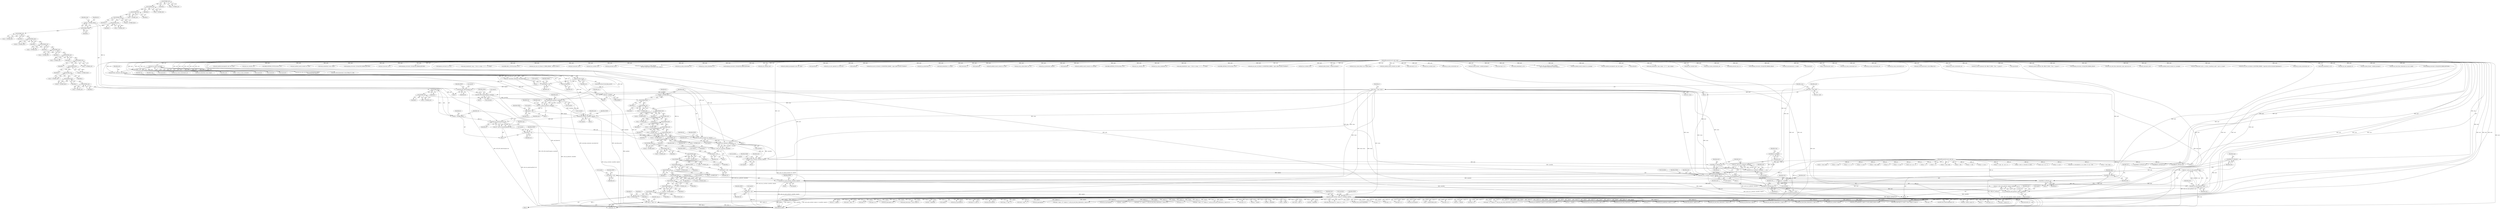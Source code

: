 digraph "0_mruby_1905091634a6a2925c911484434448e568330626@integer" {
"1000759" [label="(Call,*regs_a = regs + a)"];
"1000728" [label="(Call,mrb_const_set(mrb, regs[a+1], syms[bx], regs[a]))"];
"1000709" [label="(Call,ERR_PC_CLR(mrb))"];
"1000701" [label="(Call,mrb_const_get(mrb, regs[a], syms[bx]))"];
"1000696" [label="(Call,ERR_PC_SET(mrb, pc))"];
"1000675" [label="(Call,mrb_vm_const_set(mrb, syms[bx], regs[a]))"];
"1000656" [label="(Call,ERR_PC_CLR(mrb))"];
"1000653" [label="(Call,mrb_vm_const_get(mrb, sym))"];
"1000648" [label="(Call,ERR_PC_SET(mrb, pc))"];
"1000621" [label="(Call,mrb_vm_cv_set(mrb, syms[bx], regs[a]))"];
"1000602" [label="(Call,ERR_PC_CLR(mrb))"];
"1000597" [label="(Call,mrb_vm_cv_get(mrb, syms[bx]))"];
"1000592" [label="(Call,ERR_PC_SET(mrb, pc))"];
"1000571" [label="(Call,mrb_vm_iv_set(mrb, syms[bx], regs[a]))"];
"1000549" [label="(Call,mrb_vm_iv_get(mrb, syms[bx]))"];
"1000528" [label="(Call,mrb_vm_special_set(mrb, bx, regs[a]))"];
"1000508" [label="(Call,mrb_vm_special_get(mrb, bx))"];
"1000485" [label="(Call,mrb_gv_set(mrb, syms[bx], regs[a]))"];
"1000463" [label="(Call,mrb_gv_get(mrb, syms[bx]))"];
"1000367" [label="(Call,mrb_float_value(mrb, mrb_float(val)))"];
"1000260" [label="(Call,mrb_gc_arena_save(mrb))"];
"1000232" [label="(MethodParameterIn,mrb_state *mrb)"];
"1000369" [label="(Call,mrb_float(val))"];
"1000362" [label="(Call,mrb_float_p(val))"];
"1000356" [label="(Call,val = pool[bx])"];
"1000245" [label="(Call,*pool = irep->pool)"];
"1000405" [label="(Call,SET_SYM_VALUE(regs[a], syms[bx]))"];
"1000388" [label="(Call,SET_INT_VALUE(regs[a], bx))"];
"1000371" [label="(Call,regs[a] = val)"];
"1000365" [label="(Call,val = mrb_float_value(mrb, mrb_float(val)))"];
"1000384" [label="(Call,bx = GETARG_sBx(i))"];
"1000386" [label="(Call,GETARG_sBx(i))"];
"1000381" [label="(Call,GETARG_A(i))"];
"1000353" [label="(Call,GETARG_Bx(i))"];
"1000348" [label="(Call,GETARG_A(i))"];
"1000334" [label="(Call,GETARG_B(i))"];
"1000329" [label="(Call,GETARG_A(i))"];
"1000251" [label="(Call,*syms = irep->syms)"];
"1000468" [label="(Call,regs[a] = val)"];
"1000461" [label="(Call,val = mrb_gv_get(mrb, syms[bx]))"];
"1000501" [label="(Call,bx = GETARG_Bx(i))"];
"1000503" [label="(Call,GETARG_Bx(i))"];
"1000498" [label="(Call,GETARG_A(i))"];
"1000483" [label="(Call,GETARG_Bx(i))"];
"1000478" [label="(Call,GETARG_A(i))"];
"1000458" [label="(Call,GETARG_Bx(i))"];
"1000453" [label="(Call,GETARG_A(i))"];
"1000442" [label="(Call,GETARG_A(i))"];
"1000431" [label="(Call,GETARG_A(i))"];
"1000417" [label="(Call,GETARG_A(i))"];
"1000403" [label="(Call,GETARG_Bx(i))"];
"1000398" [label="(Call,GETARG_A(i))"];
"1000524" [label="(Call,bx = GETARG_Bx(i))"];
"1000526" [label="(Call,GETARG_Bx(i))"];
"1000521" [label="(Call,GETARG_A(i))"];
"1000511" [label="(Call,regs[a] = val)"];
"1000506" [label="(Call,val = mrb_vm_special_get(mrb, bx))"];
"1000554" [label="(Call,regs[a] = val)"];
"1000547" [label="(Call,val = mrb_vm_iv_get(mrb, syms[bx]))"];
"1000234" [label="(MethodParameterIn,mrb_code *pc)"];
"1000604" [label="(Call,regs[a] = val)"];
"1000595" [label="(Call,val = mrb_vm_cv_get(mrb, syms[bx]))"];
"1000643" [label="(Call,sym = syms[bx])"];
"1000658" [label="(Call,regs[a] = val)"];
"1000651" [label="(Call,val = mrb_vm_const_get(mrb, sym))"];
"1000711" [label="(Call,regs[a] = val)"];
"1000699" [label="(Call,val = mrb_const_get(mrb, regs[a], syms[bx]))"];
"1000744" [label="(Call,a = GETARG_A(i))"];
"1000746" [label="(Call,GETARG_A(i))"];
"1000726" [label="(Call,GETARG_Bx(i))"];
"1000721" [label="(Call,GETARG_A(i))"];
"1000694" [label="(Call,GETARG_Bx(i))"];
"1000689" [label="(Call,GETARG_A(i))"];
"1000673" [label="(Call,GETARG_Bx(i))"];
"1000668" [label="(Call,GETARG_A(i))"];
"1000640" [label="(Call,GETARG_Bx(i))"];
"1000635" [label="(Call,GETARG_A(i))"];
"1000619" [label="(Call,GETARG_Bx(i))"];
"1000614" [label="(Call,GETARG_A(i))"];
"1000589" [label="(Call,GETARG_Bx(i))"];
"1000584" [label="(Call,GETARG_A(i))"];
"1000569" [label="(Call,GETARG_Bx(i))"];
"1000564" [label="(Call,GETARG_A(i))"];
"1000544" [label="(Call,GETARG_Bx(i))"];
"1000539" [label="(Call,GETARG_A(i))"];
"1000465" [label="(Call,syms[bx])"];
"1000629" [label="(Identifier,NEXT)"];
"1004593" [label="(Call,mrb_method_missing(mrb, mid, recv, args))"];
"1000443" [label="(Identifier,i)"];
"1000597" [label="(Call,mrb_vm_cv_get(mrb, syms[bx]))"];
"1000745" [label="(Identifier,a)"];
"1001053" [label="(Call,mrb_exc_set(mrb, exc))"];
"1000367" [label="(Call,mrb_float_value(mrb, mrb_float(val)))"];
"1000458" [label="(Call,GETARG_Bx(i))"];
"1002627" [label="(Call,MRB_METHOD_CFUNC(m)(mrb, recv))"];
"1000386" [label="(Call,GETARG_sBx(i))"];
"1002425" [label="(Call,mrb_method_search_vm(mrb, &c, mid))"];
"1004754" [label="(Call,stack_extend(mrb, irep->nregs))"];
"1000335" [label="(Identifier,i)"];
"1000604" [label="(Call,regs[a] = val)"];
"1003941" [label="(Call,localjump_error(mrb, LOCALJUMP_ERROR_RETURN))"];
"1001560" [label="(Call,mrb_class(mrb, recv))"];
"1000442" [label="(Call,GETARG_A(i))"];
"1000510" [label="(Identifier,bx)"];
"1000690" [label="(Identifier,i)"];
"1000472" [label="(Identifier,val)"];
"1003974" [label="(Call,localjump_error(mrb, LOCALJUMP_ERROR_RETURN))"];
"1000375" [label="(Identifier,val)"];
"1000548" [label="(Identifier,val)"];
"1000405" [label="(Call,SET_SYM_VALUE(regs[a], syms[bx]))"];
"1003749" [label="(Call,mrb_write_barrier(mrb, (struct RBasic*)c->fib))"];
"1003170" [label="(Call,argnum_error(mrb, m1+m2))"];
"1002464" [label="(Call,(argc < 0) ? regs[a+1] : mrb_ary_new_from_values(mrb, n, regs+a+1))"];
"1002574" [label="(Call,pc + 1)"];
"1000456" [label="(Call,bx = GETARG_Bx(i))"];
"1001954" [label="(Call,stack_extend(mrb, (argc < 0 && ci->nregs < 3) ? 3 : ci->nregs))"];
"1002056" [label="(Call,MRB_PROC_CFUNC(m)(mrb, recv))"];
"1000664" [label="(Block,)"];
"1000683" [label="(Identifier,NEXT)"];
"1000470" [label="(Identifier,regs)"];
"1000594" [label="(Identifier,pc)"];
"1004023" [label="(Call,mrb_exc_new_str_lit(mrb, E_FIBER_ERROR, \"double resume\"))"];
"1000361" [label="(ControlStructure,if (mrb_float_p(val)))"];
"1000526" [label="(Call,GETARG_Bx(i))"];
"1002447" [label="(Call,mrb_class(mrb, recv))"];
"1002360" [label="(Call,recv = regs[0])"];
"1000592" [label="(Call,ERR_PC_SET(mrb, pc))"];
"1000253" [label="(Call,irep->syms)"];
"1000429" [label="(Call,a = GETARG_A(i))"];
"1000699" [label="(Call,val = mrb_const_get(mrb, regs[a], syms[bx]))"];
"1000485" [label="(Call,mrb_gv_set(mrb, syms[bx], regs[a]))"];
"1003076" [label="(Call,regs+1)"];
"1000259" [label="(Identifier,ai)"];
"1002326" [label="(Call,mrb_exc_set(mrb, exc))"];
"1001724" [label="(Call,pc + 1)"];
"1000387" [label="(Identifier,i)"];
"1003916" [label="(Call,top_proc(mrb, proc))"];
"1002375" [label="(Call,mrb_exc_new_str_lit(mrb, E_TYPE_ERROR,\n                                            \"self has wrong type to call super in this context\"))"];
"1000635" [label="(Call,GETARG_A(i))"];
"1000656" [label="(Call,ERR_PC_CLR(mrb))"];
"1004492" [label="(Call,mrb_gc_arena_restore(mrb, ai))"];
"1000412" [label="(Identifier,NEXT)"];
"1000396" [label="(Call,a = GETARG_A(i))"];
"1000334" [label="(Call,GETARG_B(i))"];
"1000549" [label="(Call,mrb_vm_iv_get(mrb, syms[bx]))"];
"1002062" [label="(Call,mrb_gc_arena_shrink(mrb, ai))"];
"1000459" [label="(Identifier,i)"];
"1003127" [label="(Call,mrb_gc_protect(mrb, regs[1]))"];
"1000761" [label="(Call,regs + a)"];
"1000636" [label="(Identifier,i)"];
"1000709" [label="(Call,ERR_PC_CLR(mrb))"];
"1003999" [label="(Call,localjump_error(mrb, LOCALJUMP_ERROR_RETURN))"];
"1002356" [label="(Call,mrb_exc_set(mrb, exc))"];
"1000750" [label="(Identifier,b)"];
"1001680" [label="(Call,mrb_ary_unshift(mrb, regs[a+1], mrb_symbol_value(mid)))"];
"1002484" [label="(Call,mrb_method_missing(mrb, mid, recv, args))"];
"1000746" [label="(Call,GETARG_A(i))"];
"1000695" [label="(Identifier,i)"];
"1000377" [label="(Block,)"];
"1000344" [label="(Block,)"];
"1000234" [label="(MethodParameterIn,mrb_code *pc)"];
"1000531" [label="(Call,regs[a])"];
"1000687" [label="(Call,a = GETARG_A(i))"];
"1000666" [label="(Call,a = GETARG_A(i))"];
"1002207" [label="(Call,stack_clear(regs+ci->argc+2, irep->nregs-ci->argc-2))"];
"1004815" [label="(Call,regs + 1)"];
"1000490" [label="(Call,regs[a])"];
"1003247" [label="(Call,SET_NIL_VALUE(regs[argc+1]))"];
"1000494" [label="(Block,)"];
"1000346" [label="(Call,a = GETARG_A(i))"];
"1000502" [label="(Identifier,bx)"];
"1000617" [label="(Call,bx = GETARG_Bx(i))"];
"1002549" [label="(Call,cipush(mrb))"];
"1000394" [label="(Block,)"];
"1002960" [label="(Call,mrb_ary_new_capa(mrb, m1+len+m2))"];
"1004040" [label="(Call,ecall(mrb))"];
"1002857" [label="(Call,mrb_exc_new_str_lit(mrb, E_NOMETHOD_ERROR, \"super called outside of method\"))"];
"1003884" [label="(Call,mrb_gc_protect(mrb, v))"];
"1000696" [label="(Call,ERR_PC_SET(mrb, pc))"];
"1000599" [label="(Call,syms[bx])"];
"1000598" [label="(Identifier,mrb)"];
"1003559" [label="(Call,blk = regs[ci->argc+1])"];
"1002782" [label="(Call,pc = irep->iseq)"];
"1000469" [label="(Call,regs[a])"];
"1000454" [label="(Identifier,i)"];
"1000648" [label="(Call,ERR_PC_SET(mrb, pc))"];
"1000354" [label="(Identifier,i)"];
"1000622" [label="(Identifier,mrb)"];
"1000981" [label="(Call,pc + sbx)"];
"1000871" [label="(Call,pc += sbx)"];
"1000735" [label="(Call,syms[bx])"];
"1000501" [label="(Call,bx = GETARG_Bx(i))"];
"1002167" [label="(Call,stack_extend(mrb, ci->nregs))"];
"1000674" [label="(Identifier,i)"];
"1000717" [label="(Block,)"];
"1000528" [label="(Call,mrb_vm_special_set(mrb, bx, regs[a]))"];
"1000812" [label="(Call,uvenv(mrb, c))"];
"1000556" [label="(Identifier,regs)"];
"1000702" [label="(Identifier,mrb)"];
"1004440" [label="(Call,pc = ci->pc)"];
"1000353" [label="(Call,GETARG_Bx(i))"];
"1000462" [label="(Identifier,val)"];
"1003347" [label="(Call,pc += argc - m1 - m2 + 1)"];
"1000576" [label="(Call,regs[a])"];
"1000651" [label="(Call,val = mrb_vm_const_get(mrb, sym))"];
"1000727" [label="(Identifier,i)"];
"1000463" [label="(Call,mrb_gv_get(mrb, syms[bx]))"];
"1000406" [label="(Call,regs[a])"];
"1000663" [label="(Identifier,NEXT)"];
"1000484" [label="(Identifier,i)"];
"1000357" [label="(Identifier,val)"];
"1000567" [label="(Call,bx = GETARG_Bx(i))"];
"1000473" [label="(Identifier,NEXT)"];
"1000747" [label="(Identifier,i)"];
"1000519" [label="(Call,a = GETARG_A(i))"];
"1002724" [label="(Call,cipop(mrb))"];
"1000362" [label="(Call,mrb_float_p(val))"];
"1003854" [label="(Call,pc = mrb->c->rescue[--ci->ridx])"];
"1000612" [label="(Call,a = GETARG_A(i))"];
"1000246" [label="(Identifier,pool)"];
"1000404" [label="(Identifier,i)"];
"1000570" [label="(Identifier,i)"];
"1000258" [label="(Call,ai = mrb_gc_arena_save(mrb))"];
"1000330" [label="(Identifier,i)"];
"1000496" [label="(Call,a = GETARG_A(i))"];
"1001623" [label="(Call,regs+a+1)"];
"1000517" [label="(Block,)"];
"1004534" [label="(Call,mrb_method_search_vm(mrb, &c, mid))"];
"1000542" [label="(Call,bx = GETARG_Bx(i))"];
"1001066" [label="(Call,mrb_obj_is_kind_of(mrb, exc, ec))"];
"1001720" [label="(Call,ci->pc = pc + 1)"];
"1003191" [label="(Call,mrb_gc_protect(mrb, argv[0]))"];
"1000261" [label="(Identifier,mrb)"];
"1004092" [label="(Call,mrb_exc_new_str_lit(mrb, E_LOCALJUMP_ERROR,\n                                      \"break from proc-closure\"))"];
"1000537" [label="(Call,a = GETARG_A(i))"];
"1000550" [label="(Identifier,mrb)"];
"1000415" [label="(Call,a = GETARG_A(i))"];
"1004571" [label="(Call,args = regs[a+1])"];
"1000384" [label="(Call,bx = GETARG_sBx(i))"];
"1001917" [label="(Call,cipop(mrb))"];
"1000741" [label="(Identifier,NEXT)"];
"1000235" [label="(Block,)"];
"1001582" [label="(Call,mrb_method_search_vm(mrb, &c, missing))"];
"1000530" [label="(Identifier,bx)"];
"1000232" [label="(MethodParameterIn,mrb_state *mrb)"];
"1000713" [label="(Identifier,regs)"];
"1002520" [label="(Call,regs+a+1)"];
"1000451" [label="(Call,a = GETARG_A(i))"];
"1001508" [label="(Call,recv = regs[a])"];
"1004693" [label="(Call,MRB_METHOD_CFUNC(m)(mrb, recv))"];
"1000655" [label="(Identifier,sym)"];
"1002861" [label="(Call,mrb_exc_set(mrb, exc))"];
"1000440" [label="(Call,a = GETARG_A(i))"];
"1001784" [label="(Call,mrb_gc_arena_shrink(mrb, ai))"];
"1002766" [label="(Call,stack_extend(mrb, (argc < 0 && ci->nregs < 3) ? 3 : ci->nregs))"];
"1000535" [label="(Block,)"];
"1001778" [label="(Call,MRB_METHOD_FUNC(m)(mrb, recv))"];
"1000499" [label="(Identifier,i)"];
"1000719" [label="(Call,a = GETARG_A(i))"];
"1000641" [label="(Identifier,i)"];
"1002093" [label="(Call,pc = ci->pc)"];
"1004813" [label="(Call,stack = regs + 1)"];
"1000558" [label="(Identifier,val)"];
"1000966" [label="(Call,mrb->c->rescue[mrb->c->ci->ridx++] = pc + sbx)"];
"1000728" [label="(Call,mrb_const_set(mrb, regs[a+1], syms[bx], regs[a]))"];
"1000569" [label="(Call,GETARG_Bx(i))"];
"1002322" [label="(Call,mrb_exc_new_str_lit(mrb, E_NOMETHOD_ERROR, \"super called outside of method\"))"];
"1000644" [label="(Identifier,sym)"];
"1002187" [label="(Call,regs+3)"];
"1002379" [label="(Call,mrb_exc_set(mrb, exc))"];
"1002437" [label="(Call,mrb_intern_lit(mrb, \"method_missing\"))"];
"1002517" [label="(Call,mrb_ary_new_from_values(mrb, n, regs+a+1))"];
"1004350" [label="(Call,cipop(mrb))"];
"1002367" [label="(Call,mrb_obj_is_kind_of(mrb, recv, target_class))"];
"1000587" [label="(Call,bx = GETARG_Bx(i))"];
"1000468" [label="(Call,regs[a] = val)"];
"1001565" [label="(Call,mrb_method_search_vm(mrb, &c, mid))"];
"1000363" [label="(Identifier,val)"];
"1000658" [label="(Call,regs[a] = val)"];
"1000614" [label="(Call,GETARG_A(i))"];
"1002879" [label="(Call,uvenv(mrb, lv-1))"];
"1000351" [label="(Call,bx = GETARG_Bx(i))"];
"1000654" [label="(Identifier,mrb)"];
"1000516" [label="(Identifier,NEXT)"];
"1004419" [label="(Call,cipop(mrb))"];
"1004323" [label="(Call,cipop(mrb))"];
"1000401" [label="(Call,bx = GETARG_Bx(i))"];
"1000562" [label="(Call,a = GETARG_A(i))"];
"1004027" [label="(Call,mrb_exc_set(mrb, exc))"];
"1000512" [label="(Call,regs[a])"];
"1000759" [label="(Call,*regs_a = regs + a)"];
"1000766" [label="(Identifier,e)"];
"1004705" [label="(Call,mrb_gc_arena_restore(mrb, ai))"];
"1000464" [label="(Identifier,mrb)"];
"1000580" [label="(Block,)"];
"1001661" [label="(Call,mrb_ary_new_from_values(mrb, n, regs+a+1))"];
"1000653" [label="(Call,mrb_vm_const_get(mrb, sym))"];
"1000589" [label="(Call,GETARG_Bx(i))"];
"1000584" [label="(Call,GETARG_A(i))"];
"1000389" [label="(Call,regs[a])"];
"1000608" [label="(Identifier,val)"];
"1000724" [label="(Call,bx = GETARG_Bx(i))"];
"1000390" [label="(Identifier,regs)"];
"1000251" [label="(Call,*syms = irep->syms)"];
"1000508" [label="(Call,mrb_vm_special_get(mrb, bx))"];
"1001577" [label="(Call,mrb_intern_lit(mrb, \"method_missing\"))"];
"1000559" [label="(Identifier,NEXT)"];
"1004585" [label="(Call,regs+a+1)"];
"1004823" [label="(Call,uvenv(mrb, lv-1))"];
"1004905" [label="(Call,mrb_type(regs[a+1]))"];
"1002186" [label="(Call,stack_clear(regs+3, irep->nregs-3))"];
"1000698" [label="(Identifier,pc)"];
"1000551" [label="(Call,syms[bx])"];
"1000504" [label="(Identifier,i)"];
"1000398" [label="(Call,GETARG_A(i))"];
"1002383" [label="(Call,blk = regs[bidx])"];
"1001650" [label="(Call,stack_extend(mrb, a+3))"];
"1001049" [label="(Call,mrb_exc_new_str_lit(mrb, E_TYPE_ERROR,\n                  \"class or module required for rescue clause\"))"];
"1000481" [label="(Call,bx = GETARG_Bx(i))"];
"1000697" [label="(Identifier,mrb)"];
"1000403" [label="(Call,GETARG_Bx(i))"];
"1000527" [label="(Identifier,i)"];
"1000660" [label="(Identifier,regs)"];
"1000388" [label="(Call,SET_INT_VALUE(regs[a], bx))"];
"1000668" [label="(Call,GETARG_A(i))"];
"1000645" [label="(Call,syms[bx])"];
"1000573" [label="(Call,syms[bx])"];
"1000507" [label="(Identifier,val)"];
"1004590" [label="(Call,ERR_PC_SET(mrb, pc))"];
"1004556" [label="(Call,mrb_method_search_vm(mrb, &c, missing))"];
"1000544" [label="(Call,GETARG_Bx(i))"];
"1000760" [label="(Identifier,regs_a)"];
"1002238" [label="(Call,pc = irep->iseq)"];
"1001631" [label="(Call,mrb_method_missing(mrb, mid, recv, args))"];
"1000630" [label="(Block,)"];
"1000738" [label="(Call,regs[a])"];
"1000547" [label="(Call,val = mrb_vm_iv_get(mrb, syms[bx]))"];
"1003113" [label="(Call,mrb_ary_ptr(regs[1]))"];
"1000364" [label="(Block,)"];
"1003519" [label="(Call,ecall(mrb))"];
"1003849" [label="(Call,stack_extend(mrb, irep->nregs))"];
"1002208" [label="(Call,regs+ci->argc+2)"];
"1000432" [label="(Identifier,i)"];
"1000332" [label="(Call,b = GETARG_B(i))"];
"1000260" [label="(Call,mrb_gc_arena_save(mrb))"];
"1000371" [label="(Call,regs[a] = val)"];
"1000889" [label="(Call,mrb_test(regs[a]))"];
"1000819" [label="(Call,*regs_a = regs + a)"];
"1000751" [label="(Call,GETARG_B(i))"];
"1000700" [label="(Identifier,val)"];
"1000596" [label="(Identifier,val)"];
"1000366" [label="(Identifier,val)"];
"1000329" [label="(Call,GETARG_A(i))"];
"1001107" [label="(Call,mrb_exc_set(mrb, regs[a]))"];
"1004740" [label="(Call,stack_extend(mrb, (irep->nregs < 3) ? 3 : irep->nregs))"];
"1000850" [label="(Call,pc += sbx)"];
"1004606" [label="(Call,mrb_ary_unshift(mrb, regs[a+1], sym))"];
"1000565" [label="(Identifier,i)"];
"1004096" [label="(Call,mrb_exc_set(mrb, exc))"];
"1000726" [label="(Call,GETARG_Bx(i))"];
"1000595" [label="(Call,val = mrb_vm_cv_get(mrb, syms[bx]))"];
"1000554" [label="(Call,regs[a] = val)"];
"1000659" [label="(Call,regs[a])"];
"1000715" [label="(Identifier,val)"];
"1002869" [label="(Call,stack = regs + 1)"];
"1000376" [label="(Identifier,NEXT)"];
"1001781" [label="(Call,mrb_gc_arena_restore(mrb, ai))"];
"1000382" [label="(Identifier,i)"];
"1004901" [label="(Call,mrb_type(regs[a]))"];
"1000742" [label="(Block,)"];
"1004227" [label="(Call,break_new(mrb, proc, v))"];
"1000511" [label="(Call,regs[a] = val)"];
"1002462" [label="(Call,args = (argc < 0) ? regs[a+1] : mrb_ary_new_from_values(mrb, n, regs+a+1))"];
"1000474" [label="(Block,)"];
"1000393" [label="(Identifier,NEXT)"];
"1000643" [label="(Call,sym = syms[bx])"];
"1000379" [label="(Call,a = GETARG_A(i))"];
"1002969" [label="(Call,mrb_ary_ptr(regs[a]))"];
"1000476" [label="(Call,a = GETARG_A(i))"];
"1000585" [label="(Identifier,i)"];
"1004874" [label="(Call,localjump_error(mrb, LOCALJUMP_ERROR_YIELD))"];
"1004456" [label="(Call,mrb_sym2name(mrb, ci->mid))"];
"1000525" [label="(Identifier,bx)"];
"1002098" [label="(Call,cipop(mrb))"];
"1000521" [label="(Call,GETARG_A(i))"];
"1000606" [label="(Identifier,regs)"];
"1003552" [label="(Call,blk = regs[2])"];
"1005666" [label="(MethodReturn,RET)"];
"1001601" [label="(Call,mrb_obj_eq(mrb, regs[0], recv))"];
"1000478" [label="(Call,GETARG_A(i))"];
"1000431" [label="(Call,GETARG_A(i))"];
"1001611" [label="(Call,(argc < 0) ? regs[a+1] : mrb_ary_new_from_values(mrb, n, regs+a+1))"];
"1000650" [label="(Identifier,pc)"];
"1001970" [label="(Call,pc = irep->iseq)"];
"1000349" [label="(Identifier,i)"];
"1004622" [label="(Call,regs+a+1)"];
"1000479" [label="(Identifier,i)"];
"1000545" [label="(Identifier,i)"];
"1000365" [label="(Call,val = mrb_float_value(mrb, mrb_float(val)))"];
"1001609" [label="(Call,args = (argc < 0) ? regs[a+1] : mrb_ary_new_from_values(mrb, n, regs+a+1))"];
"1001771" [label="(Call,p->body.func(mrb, recv))"];
"1000602" [label="(Call,ERR_PC_CLR(mrb))"];
"1000684" [label="(Block,)"];
"1000529" [label="(Identifier,mrb)"];
"1000610" [label="(Block,)"];
"1000372" [label="(Call,regs[a])"];
"1000368" [label="(Identifier,mrb)"];
"1000712" [label="(Call,regs[a])"];
"1002059" [label="(Call,mrb_gc_arena_restore(mrb, ai))"];
"1000640" [label="(Call,GETARG_Bx(i))"];
"1000453" [label="(Call,GETARG_A(i))"];
"1000621" [label="(Call,mrb_vm_cv_set(mrb, syms[bx], regs[a]))"];
"1000487" [label="(Call,syms[bx])"];
"1000515" [label="(Identifier,val)"];
"1000593" [label="(Identifier,mrb)"];
"1003033" [label="(Call,mrb_gc_arena_restore(mrb, ai))"];
"1004430" [label="(Call,mrb_gc_arena_restore(mrb, ai))"];
"1000358" [label="(Call,pool[bx])"];
"1002476" [label="(Call,regs+a+1)"];
"1000894" [label="(Call,pc += sbx)"];
"1001020" [label="(Call,exc = regs[a])"];
"1000701" [label="(Call,mrb_const_get(mrb, regs[a], syms[bx]))"];
"1002473" [label="(Call,mrb_ary_new_from_values(mrb, n, regs+a+1))"];
"1000673" [label="(Call,GETARG_Bx(i))"];
"1000838" [label="(Call,mrb_write_barrier(mrb, (struct RBasic*)e))"];
"1003455" [label="(Call,pc += o + 1)"];
"1000652" [label="(Identifier,val)"];
"1000657" [label="(Identifier,mrb)"];
"1000385" [label="(Identifier,bx)"];
"1000694" [label="(Call,GETARG_Bx(i))"];
"1001628" [label="(Call,ERR_PC_SET(mrb, pc))"];
"1001530" [label="(Call,blk = regs[bidx])"];
"1001620" [label="(Call,mrb_ary_new_from_values(mrb, n, regs+a+1))"];
"1002630" [label="(Call,mrb_gc_arena_restore(mrb, ai))"];
"1000722" [label="(Identifier,i)"];
"1000744" [label="(Call,a = GETARG_A(i))"];
"1000252" [label="(Identifier,syms)"];
"1001031" [label="(Call,e = regs[b])"];
"1000706" [label="(Call,syms[bx])"];
"1000623" [label="(Call,syms[bx])"];
"1000399" [label="(Identifier,i)"];
"1000503" [label="(Call,GETARG_Bx(i))"];
"1000417" [label="(Call,GETARG_A(i))"];
"1000369" [label="(Call,mrb_float(val))"];
"1002400" [label="(Call,mrb_convert_type(mrb, blk, MRB_TT_PROC, \"Proc\", \"to_proc\"))"];
"1000609" [label="(Identifier,NEXT)"];
"1000689" [label="(Call,GETARG_A(i))"];
"1000615" [label="(Identifier,i)"];
"1000710" [label="(Identifier,mrb)"];
"1002481" [label="(Call,ERR_PC_SET(mrb, pc))"];
"1000498" [label="(Call,GETARG_A(i))"];
"1000675" [label="(Call,mrb_vm_const_set(mrb, syms[bx], regs[a]))"];
"1003074" [label="(Call,*argv = regs+1)"];
"1000676" [label="(Identifier,mrb)"];
"1001694" [label="(Call,cipush(mrb))"];
"1002719" [label="(Call,pc = ci->pc)"];
"1000506" [label="(Call,val = mrb_vm_special_get(mrb, bx))"];
"1001523" [label="(Call,blk = regs[bidx])"];
"1000486" [label="(Identifier,mrb)"];
"1004759" [label="(Call,pc = irep->iseq)"];
"1000662" [label="(Identifier,val)"];
"1000560" [label="(Block,)"];
"1004616" [label="(Call,value_move(regs+a+2, regs+a+1, ++n))"];
"1000649" [label="(Identifier,mrb)"];
"1000564" [label="(Call,GETARG_A(i))"];
"1000669" [label="(Identifier,i)"];
"1004582" [label="(Call,mrb_ary_new_from_values(mrb, n, regs+a+1))"];
"1000671" [label="(Call,bx = GETARG_Bx(i))"];
"1000524" [label="(Call,bx = GETARG_Bx(i))"];
"1001519" [label="(Call,SET_NIL_VALUE(regs[bidx]))"];
"1000513" [label="(Identifier,regs)"];
"1000381" [label="(Call,GETARG_A(i))"];
"1000677" [label="(Call,syms[bx])"];
"1001547" [label="(Call,mrb_convert_type(mrb, blk, MRB_TT_PROC, \"Proc\", \"to_proc\"))"];
"1004853" [label="(Call,localjump_error(mrb, LOCALJUMP_ERROR_YIELD))"];
"1000327" [label="(Call,a = GETARG_A(i))"];
"1000418" [label="(Identifier,i)"];
"1003404" [label="(Call,mrb_ary_new_from_values(mrb, rnum, argv+m1+o))"];
"1000392" [label="(Identifier,bx)"];
"1002871" [label="(Call,regs + 1)"];
"1000571" [label="(Call,mrb_vm_iv_set(mrb, syms[bx], regs[a]))"];
"1000555" [label="(Call,regs[a])"];
"1000692" [label="(Call,bx = GETARG_Bx(i))"];
"1000821" [label="(Call,regs + a)"];
"1000579" [label="(Identifier,NEXT)"];
"1000721" [label="(Call,GETARG_A(i))"];
"1000245" [label="(Call,*pool = irep->pool)"];
"1004529" [label="(Call,mrb_class(mrb, recv))"];
"1000866" [label="(Call,mrb_test(regs[a]))"];
"1002452" [label="(Call,mrb_method_search_vm(mrb, &c, missing))"];
"1000582" [label="(Call,a = GETARG_A(i))"];
"1000540" [label="(Identifier,i)"];
"1000493" [label="(Identifier,NEXT)"];
"1000951" [label="(Call,mrb_realloc(mrb, mrb->c->rescue, sizeof(mrb_code*) * mrb->c->rsize))"];
"1000409" [label="(Call,syms[bx])"];
"1000461" [label="(Call,val = mrb_gv_get(mrb, syms[bx]))"];
"1000626" [label="(Call,regs[a])"];
"1000730" [label="(Call,regs[a+1])"];
"1000711" [label="(Call,regs[a] = val)"];
"1000638" [label="(Call,bx = GETARG_Bx(i))"];
"1000534" [label="(Identifier,NEXT)"];
"1003654" [label="(Call,cipop(mrb))"];
"1004388" [label="(Call,mrb_gc_arena_restore(mrb, ai))"];
"1002352" [label="(Call,mrb_exc_new_str_lit(mrb, E_RUNTIME_ERROR, \"superclass info lost [mruby limitations]\"))"];
"1003344" [label="(Call,pc++)"];
"1000620" [label="(Identifier,i)"];
"1000619" [label="(Call,GETARG_Bx(i))"];
"1000522" [label="(Identifier,i)"];
"1001912" [label="(Call,pc = ci->pc)"];
"1004211" [label="(Call,mrb_gc_arena_restore(mrb, ai))"];
"1000483" [label="(Call,GETARG_Bx(i))"];
"1000539" [label="(Call,GETARG_A(i))"];
"1000633" [label="(Call,a = GETARG_A(i))"];
"1000767" [label="(Call,uvenv(mrb, c))"];
"1000572" [label="(Identifier,mrb)"];
"1002506" [label="(Call,stack_extend(mrb, a+3))"];
"1000449" [label="(Block,)"];
"1000590" [label="(Identifier,i)"];
"1000603" [label="(Identifier,mrb)"];
"1000605" [label="(Call,regs[a])"];
"1003878" [label="(Call,v = regs[GETARG_A(i)])"];
"1001664" [label="(Call,regs+a+1)"];
"1000348" [label="(Call,GETARG_A(i))"];
"1000703" [label="(Call,regs[a])"];
"1003331" [label="(Call,mrb_ary_new_capa(mrb, 0))"];
"1000509" [label="(Identifier,mrb)"];
"1000247" [label="(Call,irep->pool)"];
"1004551" [label="(Call,mrb_intern_lit(mrb, \"method_missing\"))"];
"1000680" [label="(Call,regs[a])"];
"1002916" [label="(Call,mrb_ary_new_from_values(mrb, m1+m2, stack))"];
"1000370" [label="(Identifier,val)"];
"1003963" [label="(Call,localjump_error(mrb, LOCALJUMP_ERROR_RETURN))"];
"1000716" [label="(Identifier,NEXT)"];
"1000356" [label="(Call,val = pool[bx])"];
"1000373" [label="(Identifier,regs)"];
"1002536" [label="(Call,mrb_ary_unshift(mrb, regs[a+1], mrb_symbol_value(ci->mid)))"];
"1004522" [label="(Call,recv = regs[a])"];
"1002570" [label="(Call,ci->pc = pc + 1)"];
"1004617" [label="(Call,regs+a+2)"];
"1000729" [label="(Identifier,mrb)"];
"1000759" -> "1000742"  [label="AST: "];
"1000759" -> "1000761"  [label="CFG: "];
"1000760" -> "1000759"  [label="AST: "];
"1000761" -> "1000759"  [label="AST: "];
"1000766" -> "1000759"  [label="CFG: "];
"1000759" -> "1005666"  [label="DDG: regs_a"];
"1000759" -> "1005666"  [label="DDG: regs + a"];
"1000728" -> "1000759"  [label="DDG: regs[a+1]"];
"1000728" -> "1000759"  [label="DDG: regs[a]"];
"1000744" -> "1000759"  [label="DDG: a"];
"1000728" -> "1000717"  [label="AST: "];
"1000728" -> "1000738"  [label="CFG: "];
"1000729" -> "1000728"  [label="AST: "];
"1000730" -> "1000728"  [label="AST: "];
"1000735" -> "1000728"  [label="AST: "];
"1000738" -> "1000728"  [label="AST: "];
"1000741" -> "1000728"  [label="CFG: "];
"1000728" -> "1005666"  [label="DDG: regs[a+1]"];
"1000728" -> "1005666"  [label="DDG: syms[bx]"];
"1000728" -> "1005666"  [label="DDG: mrb_const_set(mrb, regs[a+1], syms[bx], regs[a])"];
"1000709" -> "1000728"  [label="DDG: mrb"];
"1000232" -> "1000728"  [label="DDG: mrb"];
"1000251" -> "1000728"  [label="DDG: syms"];
"1000701" -> "1000728"  [label="DDG: syms[bx]"];
"1000711" -> "1000728"  [label="DDG: regs[a]"];
"1000728" -> "1000761"  [label="DDG: regs[a+1]"];
"1000728" -> "1000761"  [label="DDG: regs[a]"];
"1000728" -> "1000767"  [label="DDG: mrb"];
"1000728" -> "1000819"  [label="DDG: regs[a+1]"];
"1000728" -> "1000819"  [label="DDG: regs[a]"];
"1000728" -> "1000821"  [label="DDG: regs[a+1]"];
"1000728" -> "1000821"  [label="DDG: regs[a]"];
"1000728" -> "1000866"  [label="DDG: regs[a]"];
"1000728" -> "1000866"  [label="DDG: regs[a+1]"];
"1000728" -> "1000889"  [label="DDG: regs[a+1]"];
"1000728" -> "1000889"  [label="DDG: regs[a]"];
"1000728" -> "1001020"  [label="DDG: regs[a+1]"];
"1000728" -> "1001020"  [label="DDG: regs[a]"];
"1000728" -> "1001031"  [label="DDG: regs[a+1]"];
"1000728" -> "1001031"  [label="DDG: regs[a]"];
"1000728" -> "1001107"  [label="DDG: regs[a+1]"];
"1000728" -> "1001107"  [label="DDG: regs[a]"];
"1000728" -> "1001508"  [label="DDG: regs[a+1]"];
"1000728" -> "1001508"  [label="DDG: regs[a]"];
"1000728" -> "1001519"  [label="DDG: regs[a+1]"];
"1000728" -> "1001519"  [label="DDG: regs[a]"];
"1000728" -> "1001523"  [label="DDG: regs[a+1]"];
"1000728" -> "1001523"  [label="DDG: regs[a]"];
"1000728" -> "1001530"  [label="DDG: regs[a+1]"];
"1000728" -> "1001530"  [label="DDG: regs[a]"];
"1000728" -> "1001601"  [label="DDG: regs[a+1]"];
"1000728" -> "1001601"  [label="DDG: regs[a]"];
"1000728" -> "1001609"  [label="DDG: regs[a+1]"];
"1000728" -> "1001609"  [label="DDG: regs[a]"];
"1000728" -> "1001611"  [label="DDG: regs[a+1]"];
"1000728" -> "1001611"  [label="DDG: regs[a]"];
"1000728" -> "1001620"  [label="DDG: regs[a+1]"];
"1000728" -> "1001620"  [label="DDG: regs[a]"];
"1000728" -> "1001623"  [label="DDG: regs[a+1]"];
"1000728" -> "1001623"  [label="DDG: regs[a]"];
"1000728" -> "1001661"  [label="DDG: regs[a+1]"];
"1000728" -> "1001661"  [label="DDG: regs[a]"];
"1000728" -> "1001664"  [label="DDG: regs[a+1]"];
"1000728" -> "1001664"  [label="DDG: regs[a]"];
"1000728" -> "1001680"  [label="DDG: regs[a+1]"];
"1000728" -> "1001680"  [label="DDG: regs[a]"];
"1000728" -> "1002186"  [label="DDG: regs[a+1]"];
"1000728" -> "1002186"  [label="DDG: regs[a]"];
"1000728" -> "1002187"  [label="DDG: regs[a+1]"];
"1000728" -> "1002187"  [label="DDG: regs[a]"];
"1000728" -> "1002207"  [label="DDG: regs[a+1]"];
"1000728" -> "1002207"  [label="DDG: regs[a]"];
"1000728" -> "1002208"  [label="DDG: regs[a+1]"];
"1000728" -> "1002208"  [label="DDG: regs[a]"];
"1000728" -> "1002360"  [label="DDG: regs[a+1]"];
"1000728" -> "1002360"  [label="DDG: regs[a]"];
"1000728" -> "1002383"  [label="DDG: regs[a+1]"];
"1000728" -> "1002383"  [label="DDG: regs[a]"];
"1000728" -> "1002462"  [label="DDG: regs[a+1]"];
"1000728" -> "1002462"  [label="DDG: regs[a]"];
"1000728" -> "1002464"  [label="DDG: regs[a+1]"];
"1000728" -> "1002464"  [label="DDG: regs[a]"];
"1000728" -> "1002473"  [label="DDG: regs[a+1]"];
"1000728" -> "1002473"  [label="DDG: regs[a]"];
"1000728" -> "1002476"  [label="DDG: regs[a+1]"];
"1000728" -> "1002476"  [label="DDG: regs[a]"];
"1000728" -> "1002517"  [label="DDG: regs[a+1]"];
"1000728" -> "1002517"  [label="DDG: regs[a]"];
"1000728" -> "1002520"  [label="DDG: regs[a+1]"];
"1000728" -> "1002520"  [label="DDG: regs[a]"];
"1000728" -> "1002536"  [label="DDG: regs[a+1]"];
"1000728" -> "1002536"  [label="DDG: regs[a]"];
"1000728" -> "1002869"  [label="DDG: regs[a+1]"];
"1000728" -> "1002869"  [label="DDG: regs[a]"];
"1000728" -> "1002871"  [label="DDG: regs[a+1]"];
"1000728" -> "1002871"  [label="DDG: regs[a]"];
"1000728" -> "1002969"  [label="DDG: regs[a+1]"];
"1000728" -> "1002969"  [label="DDG: regs[a]"];
"1000728" -> "1003074"  [label="DDG: regs[a+1]"];
"1000728" -> "1003074"  [label="DDG: regs[a]"];
"1000728" -> "1003076"  [label="DDG: regs[a+1]"];
"1000728" -> "1003076"  [label="DDG: regs[a]"];
"1000728" -> "1003113"  [label="DDG: regs[a+1]"];
"1000728" -> "1003113"  [label="DDG: regs[a]"];
"1000728" -> "1003127"  [label="DDG: regs[a+1]"];
"1000728" -> "1003127"  [label="DDG: regs[a]"];
"1000728" -> "1003247"  [label="DDG: regs[a+1]"];
"1000728" -> "1003247"  [label="DDG: regs[a]"];
"1000728" -> "1003552"  [label="DDG: regs[a+1]"];
"1000728" -> "1003552"  [label="DDG: regs[a]"];
"1000728" -> "1003559"  [label="DDG: regs[a+1]"];
"1000728" -> "1003559"  [label="DDG: regs[a]"];
"1000728" -> "1003878"  [label="DDG: regs[a+1]"];
"1000728" -> "1003878"  [label="DDG: regs[a]"];
"1000728" -> "1004522"  [label="DDG: regs[a+1]"];
"1000728" -> "1004522"  [label="DDG: regs[a]"];
"1000728" -> "1004571"  [label="DDG: regs[a+1]"];
"1000728" -> "1004571"  [label="DDG: regs[a]"];
"1000728" -> "1004582"  [label="DDG: regs[a+1]"];
"1000728" -> "1004582"  [label="DDG: regs[a]"];
"1000728" -> "1004585"  [label="DDG: regs[a+1]"];
"1000728" -> "1004585"  [label="DDG: regs[a]"];
"1000728" -> "1004606"  [label="DDG: regs[a+1]"];
"1000728" -> "1004606"  [label="DDG: regs[a]"];
"1000728" -> "1004616"  [label="DDG: regs[a+1]"];
"1000728" -> "1004616"  [label="DDG: regs[a]"];
"1000728" -> "1004617"  [label="DDG: regs[a+1]"];
"1000728" -> "1004617"  [label="DDG: regs[a]"];
"1000728" -> "1004622"  [label="DDG: regs[a+1]"];
"1000728" -> "1004622"  [label="DDG: regs[a]"];
"1000728" -> "1004813"  [label="DDG: regs[a+1]"];
"1000728" -> "1004813"  [label="DDG: regs[a]"];
"1000728" -> "1004815"  [label="DDG: regs[a+1]"];
"1000728" -> "1004815"  [label="DDG: regs[a]"];
"1000728" -> "1004901"  [label="DDG: regs[a+1]"];
"1000728" -> "1004901"  [label="DDG: regs[a]"];
"1000728" -> "1004905"  [label="DDG: regs[a+1]"];
"1000728" -> "1004905"  [label="DDG: regs[a]"];
"1000709" -> "1000684"  [label="AST: "];
"1000709" -> "1000710"  [label="CFG: "];
"1000710" -> "1000709"  [label="AST: "];
"1000713" -> "1000709"  [label="CFG: "];
"1000709" -> "1005666"  [label="DDG: ERR_PC_CLR(mrb)"];
"1000701" -> "1000709"  [label="DDG: mrb"];
"1000232" -> "1000709"  [label="DDG: mrb"];
"1000701" -> "1000699"  [label="AST: "];
"1000701" -> "1000706"  [label="CFG: "];
"1000702" -> "1000701"  [label="AST: "];
"1000703" -> "1000701"  [label="AST: "];
"1000706" -> "1000701"  [label="AST: "];
"1000699" -> "1000701"  [label="CFG: "];
"1000701" -> "1000699"  [label="DDG: mrb"];
"1000701" -> "1000699"  [label="DDG: regs[a]"];
"1000701" -> "1000699"  [label="DDG: syms[bx]"];
"1000696" -> "1000701"  [label="DDG: mrb"];
"1000232" -> "1000701"  [label="DDG: mrb"];
"1000675" -> "1000701"  [label="DDG: regs[a]"];
"1000675" -> "1000701"  [label="DDG: syms[bx]"];
"1000251" -> "1000701"  [label="DDG: syms"];
"1000696" -> "1000684"  [label="AST: "];
"1000696" -> "1000698"  [label="CFG: "];
"1000697" -> "1000696"  [label="AST: "];
"1000698" -> "1000696"  [label="AST: "];
"1000700" -> "1000696"  [label="CFG: "];
"1000696" -> "1005666"  [label="DDG: ERR_PC_SET(mrb, pc)"];
"1000675" -> "1000696"  [label="DDG: mrb"];
"1000232" -> "1000696"  [label="DDG: mrb"];
"1000648" -> "1000696"  [label="DDG: pc"];
"1000234" -> "1000696"  [label="DDG: pc"];
"1000696" -> "1000850"  [label="DDG: pc"];
"1000675" -> "1000664"  [label="AST: "];
"1000675" -> "1000680"  [label="CFG: "];
"1000676" -> "1000675"  [label="AST: "];
"1000677" -> "1000675"  [label="AST: "];
"1000680" -> "1000675"  [label="AST: "];
"1000683" -> "1000675"  [label="CFG: "];
"1000675" -> "1005666"  [label="DDG: mrb_vm_const_set(mrb, syms[bx], regs[a])"];
"1000656" -> "1000675"  [label="DDG: mrb"];
"1000232" -> "1000675"  [label="DDG: mrb"];
"1000251" -> "1000675"  [label="DDG: syms"];
"1000621" -> "1000675"  [label="DDG: syms[bx]"];
"1000658" -> "1000675"  [label="DDG: regs[a]"];
"1000656" -> "1000630"  [label="AST: "];
"1000656" -> "1000657"  [label="CFG: "];
"1000657" -> "1000656"  [label="AST: "];
"1000660" -> "1000656"  [label="CFG: "];
"1000653" -> "1000656"  [label="DDG: mrb"];
"1000232" -> "1000656"  [label="DDG: mrb"];
"1000653" -> "1000651"  [label="AST: "];
"1000653" -> "1000655"  [label="CFG: "];
"1000654" -> "1000653"  [label="AST: "];
"1000655" -> "1000653"  [label="AST: "];
"1000651" -> "1000653"  [label="CFG: "];
"1000653" -> "1005666"  [label="DDG: sym"];
"1000653" -> "1000651"  [label="DDG: mrb"];
"1000653" -> "1000651"  [label="DDG: sym"];
"1000648" -> "1000653"  [label="DDG: mrb"];
"1000232" -> "1000653"  [label="DDG: mrb"];
"1000643" -> "1000653"  [label="DDG: sym"];
"1000648" -> "1000630"  [label="AST: "];
"1000648" -> "1000650"  [label="CFG: "];
"1000649" -> "1000648"  [label="AST: "];
"1000650" -> "1000648"  [label="AST: "];
"1000652" -> "1000648"  [label="CFG: "];
"1000621" -> "1000648"  [label="DDG: mrb"];
"1000232" -> "1000648"  [label="DDG: mrb"];
"1000592" -> "1000648"  [label="DDG: pc"];
"1000234" -> "1000648"  [label="DDG: pc"];
"1000621" -> "1000610"  [label="AST: "];
"1000621" -> "1000626"  [label="CFG: "];
"1000622" -> "1000621"  [label="AST: "];
"1000623" -> "1000621"  [label="AST: "];
"1000626" -> "1000621"  [label="AST: "];
"1000629" -> "1000621"  [label="CFG: "];
"1000621" -> "1005666"  [label="DDG: mrb_vm_cv_set(mrb, syms[bx], regs[a])"];
"1000602" -> "1000621"  [label="DDG: mrb"];
"1000232" -> "1000621"  [label="DDG: mrb"];
"1000597" -> "1000621"  [label="DDG: syms[bx]"];
"1000251" -> "1000621"  [label="DDG: syms"];
"1000604" -> "1000621"  [label="DDG: regs[a]"];
"1000621" -> "1000643"  [label="DDG: syms[bx]"];
"1000602" -> "1000580"  [label="AST: "];
"1000602" -> "1000603"  [label="CFG: "];
"1000603" -> "1000602"  [label="AST: "];
"1000606" -> "1000602"  [label="CFG: "];
"1000597" -> "1000602"  [label="DDG: mrb"];
"1000232" -> "1000602"  [label="DDG: mrb"];
"1000597" -> "1000595"  [label="AST: "];
"1000597" -> "1000599"  [label="CFG: "];
"1000598" -> "1000597"  [label="AST: "];
"1000599" -> "1000597"  [label="AST: "];
"1000595" -> "1000597"  [label="CFG: "];
"1000597" -> "1000595"  [label="DDG: mrb"];
"1000597" -> "1000595"  [label="DDG: syms[bx]"];
"1000592" -> "1000597"  [label="DDG: mrb"];
"1000232" -> "1000597"  [label="DDG: mrb"];
"1000251" -> "1000597"  [label="DDG: syms"];
"1000571" -> "1000597"  [label="DDG: syms[bx]"];
"1000592" -> "1000580"  [label="AST: "];
"1000592" -> "1000594"  [label="CFG: "];
"1000593" -> "1000592"  [label="AST: "];
"1000594" -> "1000592"  [label="AST: "];
"1000596" -> "1000592"  [label="CFG: "];
"1000571" -> "1000592"  [label="DDG: mrb"];
"1000232" -> "1000592"  [label="DDG: mrb"];
"1000234" -> "1000592"  [label="DDG: pc"];
"1000571" -> "1000560"  [label="AST: "];
"1000571" -> "1000576"  [label="CFG: "];
"1000572" -> "1000571"  [label="AST: "];
"1000573" -> "1000571"  [label="AST: "];
"1000576" -> "1000571"  [label="AST: "];
"1000579" -> "1000571"  [label="CFG: "];
"1000571" -> "1005666"  [label="DDG: mrb_vm_iv_set(mrb, syms[bx], regs[a])"];
"1000549" -> "1000571"  [label="DDG: mrb"];
"1000549" -> "1000571"  [label="DDG: syms[bx]"];
"1000232" -> "1000571"  [label="DDG: mrb"];
"1000251" -> "1000571"  [label="DDG: syms"];
"1000554" -> "1000571"  [label="DDG: regs[a]"];
"1000549" -> "1000547"  [label="AST: "];
"1000549" -> "1000551"  [label="CFG: "];
"1000550" -> "1000549"  [label="AST: "];
"1000551" -> "1000549"  [label="AST: "];
"1000547" -> "1000549"  [label="CFG: "];
"1000549" -> "1000547"  [label="DDG: mrb"];
"1000549" -> "1000547"  [label="DDG: syms[bx]"];
"1000528" -> "1000549"  [label="DDG: mrb"];
"1000232" -> "1000549"  [label="DDG: mrb"];
"1000251" -> "1000549"  [label="DDG: syms"];
"1000485" -> "1000549"  [label="DDG: syms[bx]"];
"1000528" -> "1000517"  [label="AST: "];
"1000528" -> "1000531"  [label="CFG: "];
"1000529" -> "1000528"  [label="AST: "];
"1000530" -> "1000528"  [label="AST: "];
"1000531" -> "1000528"  [label="AST: "];
"1000534" -> "1000528"  [label="CFG: "];
"1000528" -> "1005666"  [label="DDG: mrb_vm_special_set(mrb, bx, regs[a])"];
"1000508" -> "1000528"  [label="DDG: mrb"];
"1000232" -> "1000528"  [label="DDG: mrb"];
"1000524" -> "1000528"  [label="DDG: bx"];
"1000511" -> "1000528"  [label="DDG: regs[a]"];
"1000508" -> "1000506"  [label="AST: "];
"1000508" -> "1000510"  [label="CFG: "];
"1000509" -> "1000508"  [label="AST: "];
"1000510" -> "1000508"  [label="AST: "];
"1000506" -> "1000508"  [label="CFG: "];
"1000508" -> "1000506"  [label="DDG: mrb"];
"1000508" -> "1000506"  [label="DDG: bx"];
"1000485" -> "1000508"  [label="DDG: mrb"];
"1000232" -> "1000508"  [label="DDG: mrb"];
"1000501" -> "1000508"  [label="DDG: bx"];
"1000485" -> "1000474"  [label="AST: "];
"1000485" -> "1000490"  [label="CFG: "];
"1000486" -> "1000485"  [label="AST: "];
"1000487" -> "1000485"  [label="AST: "];
"1000490" -> "1000485"  [label="AST: "];
"1000493" -> "1000485"  [label="CFG: "];
"1000485" -> "1005666"  [label="DDG: mrb_gv_set(mrb, syms[bx], regs[a])"];
"1000463" -> "1000485"  [label="DDG: mrb"];
"1000463" -> "1000485"  [label="DDG: syms[bx]"];
"1000232" -> "1000485"  [label="DDG: mrb"];
"1000251" -> "1000485"  [label="DDG: syms"];
"1000468" -> "1000485"  [label="DDG: regs[a]"];
"1000463" -> "1000461"  [label="AST: "];
"1000463" -> "1000465"  [label="CFG: "];
"1000464" -> "1000463"  [label="AST: "];
"1000465" -> "1000463"  [label="AST: "];
"1000461" -> "1000463"  [label="CFG: "];
"1000463" -> "1000461"  [label="DDG: mrb"];
"1000463" -> "1000461"  [label="DDG: syms[bx]"];
"1000367" -> "1000463"  [label="DDG: mrb"];
"1000260" -> "1000463"  [label="DDG: mrb"];
"1000232" -> "1000463"  [label="DDG: mrb"];
"1000405" -> "1000463"  [label="DDG: syms[bx]"];
"1000251" -> "1000463"  [label="DDG: syms"];
"1000367" -> "1000365"  [label="AST: "];
"1000367" -> "1000369"  [label="CFG: "];
"1000368" -> "1000367"  [label="AST: "];
"1000369" -> "1000367"  [label="AST: "];
"1000365" -> "1000367"  [label="CFG: "];
"1000367" -> "1005666"  [label="DDG: mrb_float(val)"];
"1000367" -> "1000365"  [label="DDG: mrb"];
"1000367" -> "1000365"  [label="DDG: mrb_float(val)"];
"1000260" -> "1000367"  [label="DDG: mrb"];
"1000232" -> "1000367"  [label="DDG: mrb"];
"1000369" -> "1000367"  [label="DDG: val"];
"1000260" -> "1000258"  [label="AST: "];
"1000260" -> "1000261"  [label="CFG: "];
"1000261" -> "1000260"  [label="AST: "];
"1000258" -> "1000260"  [label="CFG: "];
"1000260" -> "1000258"  [label="DDG: mrb"];
"1000232" -> "1000260"  [label="DDG: mrb"];
"1000260" -> "1003654"  [label="DDG: mrb"];
"1000260" -> "1003749"  [label="DDG: mrb"];
"1000260" -> "1003849"  [label="DDG: mrb"];
"1000260" -> "1004092"  [label="DDG: mrb"];
"1000260" -> "1004323"  [label="DDG: mrb"];
"1000260" -> "1004350"  [label="DDG: mrb"];
"1000260" -> "1004388"  [label="DDG: mrb"];
"1000260" -> "1004419"  [label="DDG: mrb"];
"1000232" -> "1000231"  [label="AST: "];
"1000232" -> "1005666"  [label="DDG: mrb"];
"1000232" -> "1000767"  [label="DDG: mrb"];
"1000232" -> "1000812"  [label="DDG: mrb"];
"1000232" -> "1000838"  [label="DDG: mrb"];
"1000232" -> "1000951"  [label="DDG: mrb"];
"1000232" -> "1001049"  [label="DDG: mrb"];
"1000232" -> "1001053"  [label="DDG: mrb"];
"1000232" -> "1001066"  [label="DDG: mrb"];
"1000232" -> "1001107"  [label="DDG: mrb"];
"1000232" -> "1001547"  [label="DDG: mrb"];
"1000232" -> "1001560"  [label="DDG: mrb"];
"1000232" -> "1001565"  [label="DDG: mrb"];
"1000232" -> "1001577"  [label="DDG: mrb"];
"1000232" -> "1001582"  [label="DDG: mrb"];
"1000232" -> "1001601"  [label="DDG: mrb"];
"1000232" -> "1001620"  [label="DDG: mrb"];
"1000232" -> "1001628"  [label="DDG: mrb"];
"1000232" -> "1001631"  [label="DDG: mrb"];
"1000232" -> "1001650"  [label="DDG: mrb"];
"1000232" -> "1001661"  [label="DDG: mrb"];
"1000232" -> "1001680"  [label="DDG: mrb"];
"1000232" -> "1001694"  [label="DDG: mrb"];
"1000232" -> "1001771"  [label="DDG: mrb"];
"1000232" -> "1001778"  [label="DDG: mrb"];
"1000232" -> "1001781"  [label="DDG: mrb"];
"1000232" -> "1001784"  [label="DDG: mrb"];
"1000232" -> "1001917"  [label="DDG: mrb"];
"1000232" -> "1001954"  [label="DDG: mrb"];
"1000232" -> "1002056"  [label="DDG: mrb"];
"1000232" -> "1002059"  [label="DDG: mrb"];
"1000232" -> "1002062"  [label="DDG: mrb"];
"1000232" -> "1002098"  [label="DDG: mrb"];
"1000232" -> "1002167"  [label="DDG: mrb"];
"1000232" -> "1002322"  [label="DDG: mrb"];
"1000232" -> "1002326"  [label="DDG: mrb"];
"1000232" -> "1002352"  [label="DDG: mrb"];
"1000232" -> "1002356"  [label="DDG: mrb"];
"1000232" -> "1002367"  [label="DDG: mrb"];
"1000232" -> "1002375"  [label="DDG: mrb"];
"1000232" -> "1002379"  [label="DDG: mrb"];
"1000232" -> "1002400"  [label="DDG: mrb"];
"1000232" -> "1002425"  [label="DDG: mrb"];
"1000232" -> "1002437"  [label="DDG: mrb"];
"1000232" -> "1002447"  [label="DDG: mrb"];
"1000232" -> "1002452"  [label="DDG: mrb"];
"1000232" -> "1002473"  [label="DDG: mrb"];
"1000232" -> "1002481"  [label="DDG: mrb"];
"1000232" -> "1002484"  [label="DDG: mrb"];
"1000232" -> "1002506"  [label="DDG: mrb"];
"1000232" -> "1002517"  [label="DDG: mrb"];
"1000232" -> "1002536"  [label="DDG: mrb"];
"1000232" -> "1002549"  [label="DDG: mrb"];
"1000232" -> "1002627"  [label="DDG: mrb"];
"1000232" -> "1002630"  [label="DDG: mrb"];
"1000232" -> "1002724"  [label="DDG: mrb"];
"1000232" -> "1002766"  [label="DDG: mrb"];
"1000232" -> "1002857"  [label="DDG: mrb"];
"1000232" -> "1002861"  [label="DDG: mrb"];
"1000232" -> "1002879"  [label="DDG: mrb"];
"1000232" -> "1002916"  [label="DDG: mrb"];
"1000232" -> "1002960"  [label="DDG: mrb"];
"1000232" -> "1003033"  [label="DDG: mrb"];
"1000232" -> "1003127"  [label="DDG: mrb"];
"1000232" -> "1003170"  [label="DDG: mrb"];
"1000232" -> "1003191"  [label="DDG: mrb"];
"1000232" -> "1003331"  [label="DDG: mrb"];
"1000232" -> "1003404"  [label="DDG: mrb"];
"1000232" -> "1003519"  [label="DDG: mrb"];
"1000232" -> "1003654"  [label="DDG: mrb"];
"1000232" -> "1003749"  [label="DDG: mrb"];
"1000232" -> "1003849"  [label="DDG: mrb"];
"1000232" -> "1003884"  [label="DDG: mrb"];
"1000232" -> "1003916"  [label="DDG: mrb"];
"1000232" -> "1003941"  [label="DDG: mrb"];
"1000232" -> "1003963"  [label="DDG: mrb"];
"1000232" -> "1003974"  [label="DDG: mrb"];
"1000232" -> "1003999"  [label="DDG: mrb"];
"1000232" -> "1004023"  [label="DDG: mrb"];
"1000232" -> "1004027"  [label="DDG: mrb"];
"1000232" -> "1004040"  [label="DDG: mrb"];
"1000232" -> "1004092"  [label="DDG: mrb"];
"1000232" -> "1004096"  [label="DDG: mrb"];
"1000232" -> "1004211"  [label="DDG: mrb"];
"1000232" -> "1004227"  [label="DDG: mrb"];
"1000232" -> "1004323"  [label="DDG: mrb"];
"1000232" -> "1004350"  [label="DDG: mrb"];
"1000232" -> "1004388"  [label="DDG: mrb"];
"1000232" -> "1004419"  [label="DDG: mrb"];
"1000232" -> "1004430"  [label="DDG: mrb"];
"1000232" -> "1004456"  [label="DDG: mrb"];
"1000232" -> "1004492"  [label="DDG: mrb"];
"1000232" -> "1004529"  [label="DDG: mrb"];
"1000232" -> "1004534"  [label="DDG: mrb"];
"1000232" -> "1004551"  [label="DDG: mrb"];
"1000232" -> "1004556"  [label="DDG: mrb"];
"1000232" -> "1004582"  [label="DDG: mrb"];
"1000232" -> "1004590"  [label="DDG: mrb"];
"1000232" -> "1004593"  [label="DDG: mrb"];
"1000232" -> "1004606"  [label="DDG: mrb"];
"1000232" -> "1004693"  [label="DDG: mrb"];
"1000232" -> "1004705"  [label="DDG: mrb"];
"1000232" -> "1004740"  [label="DDG: mrb"];
"1000232" -> "1004754"  [label="DDG: mrb"];
"1000232" -> "1004823"  [label="DDG: mrb"];
"1000232" -> "1004853"  [label="DDG: mrb"];
"1000232" -> "1004874"  [label="DDG: mrb"];
"1000369" -> "1000370"  [label="CFG: "];
"1000370" -> "1000369"  [label="AST: "];
"1000362" -> "1000369"  [label="DDG: val"];
"1000362" -> "1000361"  [label="AST: "];
"1000362" -> "1000363"  [label="CFG: "];
"1000363" -> "1000362"  [label="AST: "];
"1000366" -> "1000362"  [label="CFG: "];
"1000373" -> "1000362"  [label="CFG: "];
"1000362" -> "1005666"  [label="DDG: mrb_float_p(val)"];
"1000356" -> "1000362"  [label="DDG: val"];
"1000362" -> "1000371"  [label="DDG: val"];
"1000356" -> "1000344"  [label="AST: "];
"1000356" -> "1000358"  [label="CFG: "];
"1000357" -> "1000356"  [label="AST: "];
"1000358" -> "1000356"  [label="AST: "];
"1000363" -> "1000356"  [label="CFG: "];
"1000356" -> "1005666"  [label="DDG: pool[bx]"];
"1000245" -> "1000356"  [label="DDG: pool"];
"1000245" -> "1000235"  [label="AST: "];
"1000245" -> "1000247"  [label="CFG: "];
"1000246" -> "1000245"  [label="AST: "];
"1000247" -> "1000245"  [label="AST: "];
"1000252" -> "1000245"  [label="CFG: "];
"1000245" -> "1005666"  [label="DDG: pool"];
"1000245" -> "1005666"  [label="DDG: irep->pool"];
"1000405" -> "1000394"  [label="AST: "];
"1000405" -> "1000409"  [label="CFG: "];
"1000406" -> "1000405"  [label="AST: "];
"1000409" -> "1000405"  [label="AST: "];
"1000412" -> "1000405"  [label="CFG: "];
"1000405" -> "1005666"  [label="DDG: SET_SYM_VALUE(regs[a], syms[bx])"];
"1000388" -> "1000405"  [label="DDG: regs[a]"];
"1000251" -> "1000405"  [label="DDG: syms"];
"1000388" -> "1000377"  [label="AST: "];
"1000388" -> "1000392"  [label="CFG: "];
"1000389" -> "1000388"  [label="AST: "];
"1000392" -> "1000388"  [label="AST: "];
"1000393" -> "1000388"  [label="CFG: "];
"1000388" -> "1005666"  [label="DDG: SET_INT_VALUE(regs[a], bx)"];
"1000371" -> "1000388"  [label="DDG: regs[a]"];
"1000384" -> "1000388"  [label="DDG: bx"];
"1000371" -> "1000344"  [label="AST: "];
"1000371" -> "1000375"  [label="CFG: "];
"1000372" -> "1000371"  [label="AST: "];
"1000375" -> "1000371"  [label="AST: "];
"1000376" -> "1000371"  [label="CFG: "];
"1000365" -> "1000371"  [label="DDG: val"];
"1000365" -> "1000364"  [label="AST: "];
"1000366" -> "1000365"  [label="AST: "];
"1000373" -> "1000365"  [label="CFG: "];
"1000365" -> "1005666"  [label="DDG: mrb_float_value(mrb, mrb_float(val))"];
"1000384" -> "1000377"  [label="AST: "];
"1000384" -> "1000386"  [label="CFG: "];
"1000385" -> "1000384"  [label="AST: "];
"1000386" -> "1000384"  [label="AST: "];
"1000390" -> "1000384"  [label="CFG: "];
"1000386" -> "1000384"  [label="DDG: i"];
"1000386" -> "1000387"  [label="CFG: "];
"1000387" -> "1000386"  [label="AST: "];
"1000381" -> "1000386"  [label="DDG: i"];
"1000386" -> "1000398"  [label="DDG: i"];
"1000381" -> "1000379"  [label="AST: "];
"1000381" -> "1000382"  [label="CFG: "];
"1000382" -> "1000381"  [label="AST: "];
"1000379" -> "1000381"  [label="CFG: "];
"1000381" -> "1000379"  [label="DDG: i"];
"1000353" -> "1000381"  [label="DDG: i"];
"1000353" -> "1000351"  [label="AST: "];
"1000353" -> "1000354"  [label="CFG: "];
"1000354" -> "1000353"  [label="AST: "];
"1000351" -> "1000353"  [label="CFG: "];
"1000353" -> "1000351"  [label="DDG: i"];
"1000348" -> "1000353"  [label="DDG: i"];
"1000348" -> "1000346"  [label="AST: "];
"1000348" -> "1000349"  [label="CFG: "];
"1000349" -> "1000348"  [label="AST: "];
"1000346" -> "1000348"  [label="CFG: "];
"1000348" -> "1000346"  [label="DDG: i"];
"1000334" -> "1000348"  [label="DDG: i"];
"1000334" -> "1000332"  [label="AST: "];
"1000334" -> "1000335"  [label="CFG: "];
"1000335" -> "1000334"  [label="AST: "];
"1000332" -> "1000334"  [label="CFG: "];
"1000334" -> "1000332"  [label="DDG: i"];
"1000329" -> "1000334"  [label="DDG: i"];
"1000329" -> "1000327"  [label="AST: "];
"1000329" -> "1000330"  [label="CFG: "];
"1000330" -> "1000329"  [label="AST: "];
"1000327" -> "1000329"  [label="CFG: "];
"1000329" -> "1000327"  [label="DDG: i"];
"1000251" -> "1000235"  [label="AST: "];
"1000251" -> "1000253"  [label="CFG: "];
"1000252" -> "1000251"  [label="AST: "];
"1000253" -> "1000251"  [label="AST: "];
"1000259" -> "1000251"  [label="CFG: "];
"1000251" -> "1005666"  [label="DDG: irep->syms"];
"1000251" -> "1005666"  [label="DDG: syms"];
"1000251" -> "1000643"  [label="DDG: syms"];
"1000468" -> "1000449"  [label="AST: "];
"1000468" -> "1000472"  [label="CFG: "];
"1000469" -> "1000468"  [label="AST: "];
"1000472" -> "1000468"  [label="AST: "];
"1000473" -> "1000468"  [label="CFG: "];
"1000461" -> "1000468"  [label="DDG: val"];
"1000461" -> "1000449"  [label="AST: "];
"1000462" -> "1000461"  [label="AST: "];
"1000470" -> "1000461"  [label="CFG: "];
"1000461" -> "1005666"  [label="DDG: mrb_gv_get(mrb, syms[bx])"];
"1000501" -> "1000494"  [label="AST: "];
"1000501" -> "1000503"  [label="CFG: "];
"1000502" -> "1000501"  [label="AST: "];
"1000503" -> "1000501"  [label="AST: "];
"1000507" -> "1000501"  [label="CFG: "];
"1000503" -> "1000501"  [label="DDG: i"];
"1000503" -> "1000504"  [label="CFG: "];
"1000504" -> "1000503"  [label="AST: "];
"1000498" -> "1000503"  [label="DDG: i"];
"1000503" -> "1000521"  [label="DDG: i"];
"1000498" -> "1000496"  [label="AST: "];
"1000498" -> "1000499"  [label="CFG: "];
"1000499" -> "1000498"  [label="AST: "];
"1000496" -> "1000498"  [label="CFG: "];
"1000498" -> "1000496"  [label="DDG: i"];
"1000483" -> "1000498"  [label="DDG: i"];
"1000483" -> "1000481"  [label="AST: "];
"1000483" -> "1000484"  [label="CFG: "];
"1000484" -> "1000483"  [label="AST: "];
"1000481" -> "1000483"  [label="CFG: "];
"1000483" -> "1000481"  [label="DDG: i"];
"1000478" -> "1000483"  [label="DDG: i"];
"1000478" -> "1000476"  [label="AST: "];
"1000478" -> "1000479"  [label="CFG: "];
"1000479" -> "1000478"  [label="AST: "];
"1000476" -> "1000478"  [label="CFG: "];
"1000478" -> "1000476"  [label="DDG: i"];
"1000458" -> "1000478"  [label="DDG: i"];
"1000458" -> "1000456"  [label="AST: "];
"1000458" -> "1000459"  [label="CFG: "];
"1000459" -> "1000458"  [label="AST: "];
"1000456" -> "1000458"  [label="CFG: "];
"1000458" -> "1000456"  [label="DDG: i"];
"1000453" -> "1000458"  [label="DDG: i"];
"1000453" -> "1000451"  [label="AST: "];
"1000453" -> "1000454"  [label="CFG: "];
"1000454" -> "1000453"  [label="AST: "];
"1000451" -> "1000453"  [label="CFG: "];
"1000453" -> "1000451"  [label="DDG: i"];
"1000442" -> "1000453"  [label="DDG: i"];
"1000442" -> "1000440"  [label="AST: "];
"1000442" -> "1000443"  [label="CFG: "];
"1000443" -> "1000442"  [label="AST: "];
"1000440" -> "1000442"  [label="CFG: "];
"1000442" -> "1000440"  [label="DDG: i"];
"1000431" -> "1000442"  [label="DDG: i"];
"1000431" -> "1000429"  [label="AST: "];
"1000431" -> "1000432"  [label="CFG: "];
"1000432" -> "1000431"  [label="AST: "];
"1000429" -> "1000431"  [label="CFG: "];
"1000431" -> "1000429"  [label="DDG: i"];
"1000417" -> "1000431"  [label="DDG: i"];
"1000417" -> "1000415"  [label="AST: "];
"1000417" -> "1000418"  [label="CFG: "];
"1000418" -> "1000417"  [label="AST: "];
"1000415" -> "1000417"  [label="CFG: "];
"1000417" -> "1000415"  [label="DDG: i"];
"1000403" -> "1000417"  [label="DDG: i"];
"1000403" -> "1000401"  [label="AST: "];
"1000403" -> "1000404"  [label="CFG: "];
"1000404" -> "1000403"  [label="AST: "];
"1000401" -> "1000403"  [label="CFG: "];
"1000403" -> "1000401"  [label="DDG: i"];
"1000398" -> "1000403"  [label="DDG: i"];
"1000398" -> "1000396"  [label="AST: "];
"1000398" -> "1000399"  [label="CFG: "];
"1000399" -> "1000398"  [label="AST: "];
"1000396" -> "1000398"  [label="CFG: "];
"1000398" -> "1000396"  [label="DDG: i"];
"1000524" -> "1000517"  [label="AST: "];
"1000524" -> "1000526"  [label="CFG: "];
"1000525" -> "1000524"  [label="AST: "];
"1000526" -> "1000524"  [label="AST: "];
"1000529" -> "1000524"  [label="CFG: "];
"1000526" -> "1000524"  [label="DDG: i"];
"1000526" -> "1000527"  [label="CFG: "];
"1000527" -> "1000526"  [label="AST: "];
"1000521" -> "1000526"  [label="DDG: i"];
"1000526" -> "1000539"  [label="DDG: i"];
"1000521" -> "1000519"  [label="AST: "];
"1000521" -> "1000522"  [label="CFG: "];
"1000522" -> "1000521"  [label="AST: "];
"1000519" -> "1000521"  [label="CFG: "];
"1000521" -> "1000519"  [label="DDG: i"];
"1000511" -> "1000494"  [label="AST: "];
"1000511" -> "1000515"  [label="CFG: "];
"1000512" -> "1000511"  [label="AST: "];
"1000515" -> "1000511"  [label="AST: "];
"1000516" -> "1000511"  [label="CFG: "];
"1000506" -> "1000511"  [label="DDG: val"];
"1000506" -> "1000494"  [label="AST: "];
"1000507" -> "1000506"  [label="AST: "];
"1000513" -> "1000506"  [label="CFG: "];
"1000506" -> "1005666"  [label="DDG: mrb_vm_special_get(mrb, bx)"];
"1000554" -> "1000535"  [label="AST: "];
"1000554" -> "1000558"  [label="CFG: "];
"1000555" -> "1000554"  [label="AST: "];
"1000558" -> "1000554"  [label="AST: "];
"1000559" -> "1000554"  [label="CFG: "];
"1000547" -> "1000554"  [label="DDG: val"];
"1000547" -> "1000535"  [label="AST: "];
"1000548" -> "1000547"  [label="AST: "];
"1000556" -> "1000547"  [label="CFG: "];
"1000547" -> "1005666"  [label="DDG: mrb_vm_iv_get(mrb, syms[bx])"];
"1000234" -> "1000231"  [label="AST: "];
"1000234" -> "1005666"  [label="DDG: pc"];
"1000234" -> "1000850"  [label="DDG: pc"];
"1000234" -> "1000871"  [label="DDG: pc"];
"1000234" -> "1000894"  [label="DDG: pc"];
"1000234" -> "1000966"  [label="DDG: pc"];
"1000234" -> "1000981"  [label="DDG: pc"];
"1000234" -> "1001628"  [label="DDG: pc"];
"1000234" -> "1001720"  [label="DDG: pc"];
"1000234" -> "1001724"  [label="DDG: pc"];
"1000234" -> "1001912"  [label="DDG: pc"];
"1000234" -> "1001970"  [label="DDG: pc"];
"1000234" -> "1002093"  [label="DDG: pc"];
"1000234" -> "1002238"  [label="DDG: pc"];
"1000234" -> "1002481"  [label="DDG: pc"];
"1000234" -> "1002570"  [label="DDG: pc"];
"1000234" -> "1002574"  [label="DDG: pc"];
"1000234" -> "1002719"  [label="DDG: pc"];
"1000234" -> "1002782"  [label="DDG: pc"];
"1000234" -> "1003344"  [label="DDG: pc"];
"1000234" -> "1003347"  [label="DDG: pc"];
"1000234" -> "1003455"  [label="DDG: pc"];
"1000234" -> "1003854"  [label="DDG: pc"];
"1000234" -> "1004440"  [label="DDG: pc"];
"1000234" -> "1004590"  [label="DDG: pc"];
"1000234" -> "1004759"  [label="DDG: pc"];
"1000604" -> "1000580"  [label="AST: "];
"1000604" -> "1000608"  [label="CFG: "];
"1000605" -> "1000604"  [label="AST: "];
"1000608" -> "1000604"  [label="AST: "];
"1000609" -> "1000604"  [label="CFG: "];
"1000595" -> "1000604"  [label="DDG: val"];
"1000595" -> "1000580"  [label="AST: "];
"1000596" -> "1000595"  [label="AST: "];
"1000603" -> "1000595"  [label="CFG: "];
"1000595" -> "1005666"  [label="DDG: mrb_vm_cv_get(mrb, syms[bx])"];
"1000643" -> "1000630"  [label="AST: "];
"1000643" -> "1000645"  [label="CFG: "];
"1000644" -> "1000643"  [label="AST: "];
"1000645" -> "1000643"  [label="AST: "];
"1000649" -> "1000643"  [label="CFG: "];
"1000658" -> "1000630"  [label="AST: "];
"1000658" -> "1000662"  [label="CFG: "];
"1000659" -> "1000658"  [label="AST: "];
"1000662" -> "1000658"  [label="AST: "];
"1000663" -> "1000658"  [label="CFG: "];
"1000651" -> "1000658"  [label="DDG: val"];
"1000651" -> "1000630"  [label="AST: "];
"1000652" -> "1000651"  [label="AST: "];
"1000657" -> "1000651"  [label="CFG: "];
"1000651" -> "1005666"  [label="DDG: mrb_vm_const_get(mrb, sym)"];
"1000711" -> "1000684"  [label="AST: "];
"1000711" -> "1000715"  [label="CFG: "];
"1000712" -> "1000711"  [label="AST: "];
"1000715" -> "1000711"  [label="AST: "];
"1000716" -> "1000711"  [label="CFG: "];
"1000711" -> "1005666"  [label="DDG: val"];
"1000699" -> "1000711"  [label="DDG: val"];
"1000699" -> "1000684"  [label="AST: "];
"1000700" -> "1000699"  [label="AST: "];
"1000710" -> "1000699"  [label="CFG: "];
"1000699" -> "1005666"  [label="DDG: mrb_const_get(mrb, regs[a], syms[bx])"];
"1000744" -> "1000742"  [label="AST: "];
"1000744" -> "1000746"  [label="CFG: "];
"1000745" -> "1000744"  [label="AST: "];
"1000746" -> "1000744"  [label="AST: "];
"1000750" -> "1000744"  [label="CFG: "];
"1000746" -> "1000744"  [label="DDG: i"];
"1000744" -> "1000761"  [label="DDG: a"];
"1000746" -> "1000747"  [label="CFG: "];
"1000747" -> "1000746"  [label="AST: "];
"1000726" -> "1000746"  [label="DDG: i"];
"1000746" -> "1000751"  [label="DDG: i"];
"1000726" -> "1000724"  [label="AST: "];
"1000726" -> "1000727"  [label="CFG: "];
"1000727" -> "1000726"  [label="AST: "];
"1000724" -> "1000726"  [label="CFG: "];
"1000726" -> "1000724"  [label="DDG: i"];
"1000721" -> "1000726"  [label="DDG: i"];
"1000721" -> "1000719"  [label="AST: "];
"1000721" -> "1000722"  [label="CFG: "];
"1000722" -> "1000721"  [label="AST: "];
"1000719" -> "1000721"  [label="CFG: "];
"1000721" -> "1000719"  [label="DDG: i"];
"1000694" -> "1000721"  [label="DDG: i"];
"1000694" -> "1000692"  [label="AST: "];
"1000694" -> "1000695"  [label="CFG: "];
"1000695" -> "1000694"  [label="AST: "];
"1000692" -> "1000694"  [label="CFG: "];
"1000694" -> "1000692"  [label="DDG: i"];
"1000689" -> "1000694"  [label="DDG: i"];
"1000689" -> "1000687"  [label="AST: "];
"1000689" -> "1000690"  [label="CFG: "];
"1000690" -> "1000689"  [label="AST: "];
"1000687" -> "1000689"  [label="CFG: "];
"1000689" -> "1000687"  [label="DDG: i"];
"1000673" -> "1000689"  [label="DDG: i"];
"1000673" -> "1000671"  [label="AST: "];
"1000673" -> "1000674"  [label="CFG: "];
"1000674" -> "1000673"  [label="AST: "];
"1000671" -> "1000673"  [label="CFG: "];
"1000673" -> "1000671"  [label="DDG: i"];
"1000668" -> "1000673"  [label="DDG: i"];
"1000668" -> "1000666"  [label="AST: "];
"1000668" -> "1000669"  [label="CFG: "];
"1000669" -> "1000668"  [label="AST: "];
"1000666" -> "1000668"  [label="CFG: "];
"1000668" -> "1000666"  [label="DDG: i"];
"1000640" -> "1000668"  [label="DDG: i"];
"1000640" -> "1000638"  [label="AST: "];
"1000640" -> "1000641"  [label="CFG: "];
"1000641" -> "1000640"  [label="AST: "];
"1000638" -> "1000640"  [label="CFG: "];
"1000640" -> "1000638"  [label="DDG: i"];
"1000635" -> "1000640"  [label="DDG: i"];
"1000635" -> "1000633"  [label="AST: "];
"1000635" -> "1000636"  [label="CFG: "];
"1000636" -> "1000635"  [label="AST: "];
"1000633" -> "1000635"  [label="CFG: "];
"1000635" -> "1000633"  [label="DDG: i"];
"1000619" -> "1000635"  [label="DDG: i"];
"1000619" -> "1000617"  [label="AST: "];
"1000619" -> "1000620"  [label="CFG: "];
"1000620" -> "1000619"  [label="AST: "];
"1000617" -> "1000619"  [label="CFG: "];
"1000619" -> "1000617"  [label="DDG: i"];
"1000614" -> "1000619"  [label="DDG: i"];
"1000614" -> "1000612"  [label="AST: "];
"1000614" -> "1000615"  [label="CFG: "];
"1000615" -> "1000614"  [label="AST: "];
"1000612" -> "1000614"  [label="CFG: "];
"1000614" -> "1000612"  [label="DDG: i"];
"1000589" -> "1000614"  [label="DDG: i"];
"1000589" -> "1000587"  [label="AST: "];
"1000589" -> "1000590"  [label="CFG: "];
"1000590" -> "1000589"  [label="AST: "];
"1000587" -> "1000589"  [label="CFG: "];
"1000589" -> "1000587"  [label="DDG: i"];
"1000584" -> "1000589"  [label="DDG: i"];
"1000584" -> "1000582"  [label="AST: "];
"1000584" -> "1000585"  [label="CFG: "];
"1000585" -> "1000584"  [label="AST: "];
"1000582" -> "1000584"  [label="CFG: "];
"1000584" -> "1000582"  [label="DDG: i"];
"1000569" -> "1000584"  [label="DDG: i"];
"1000569" -> "1000567"  [label="AST: "];
"1000569" -> "1000570"  [label="CFG: "];
"1000570" -> "1000569"  [label="AST: "];
"1000567" -> "1000569"  [label="CFG: "];
"1000569" -> "1000567"  [label="DDG: i"];
"1000564" -> "1000569"  [label="DDG: i"];
"1000564" -> "1000562"  [label="AST: "];
"1000564" -> "1000565"  [label="CFG: "];
"1000565" -> "1000564"  [label="AST: "];
"1000562" -> "1000564"  [label="CFG: "];
"1000564" -> "1000562"  [label="DDG: i"];
"1000544" -> "1000564"  [label="DDG: i"];
"1000544" -> "1000542"  [label="AST: "];
"1000544" -> "1000545"  [label="CFG: "];
"1000545" -> "1000544"  [label="AST: "];
"1000542" -> "1000544"  [label="CFG: "];
"1000544" -> "1000542"  [label="DDG: i"];
"1000539" -> "1000544"  [label="DDG: i"];
"1000539" -> "1000537"  [label="AST: "];
"1000539" -> "1000540"  [label="CFG: "];
"1000540" -> "1000539"  [label="AST: "];
"1000537" -> "1000539"  [label="CFG: "];
"1000539" -> "1000537"  [label="DDG: i"];
}
